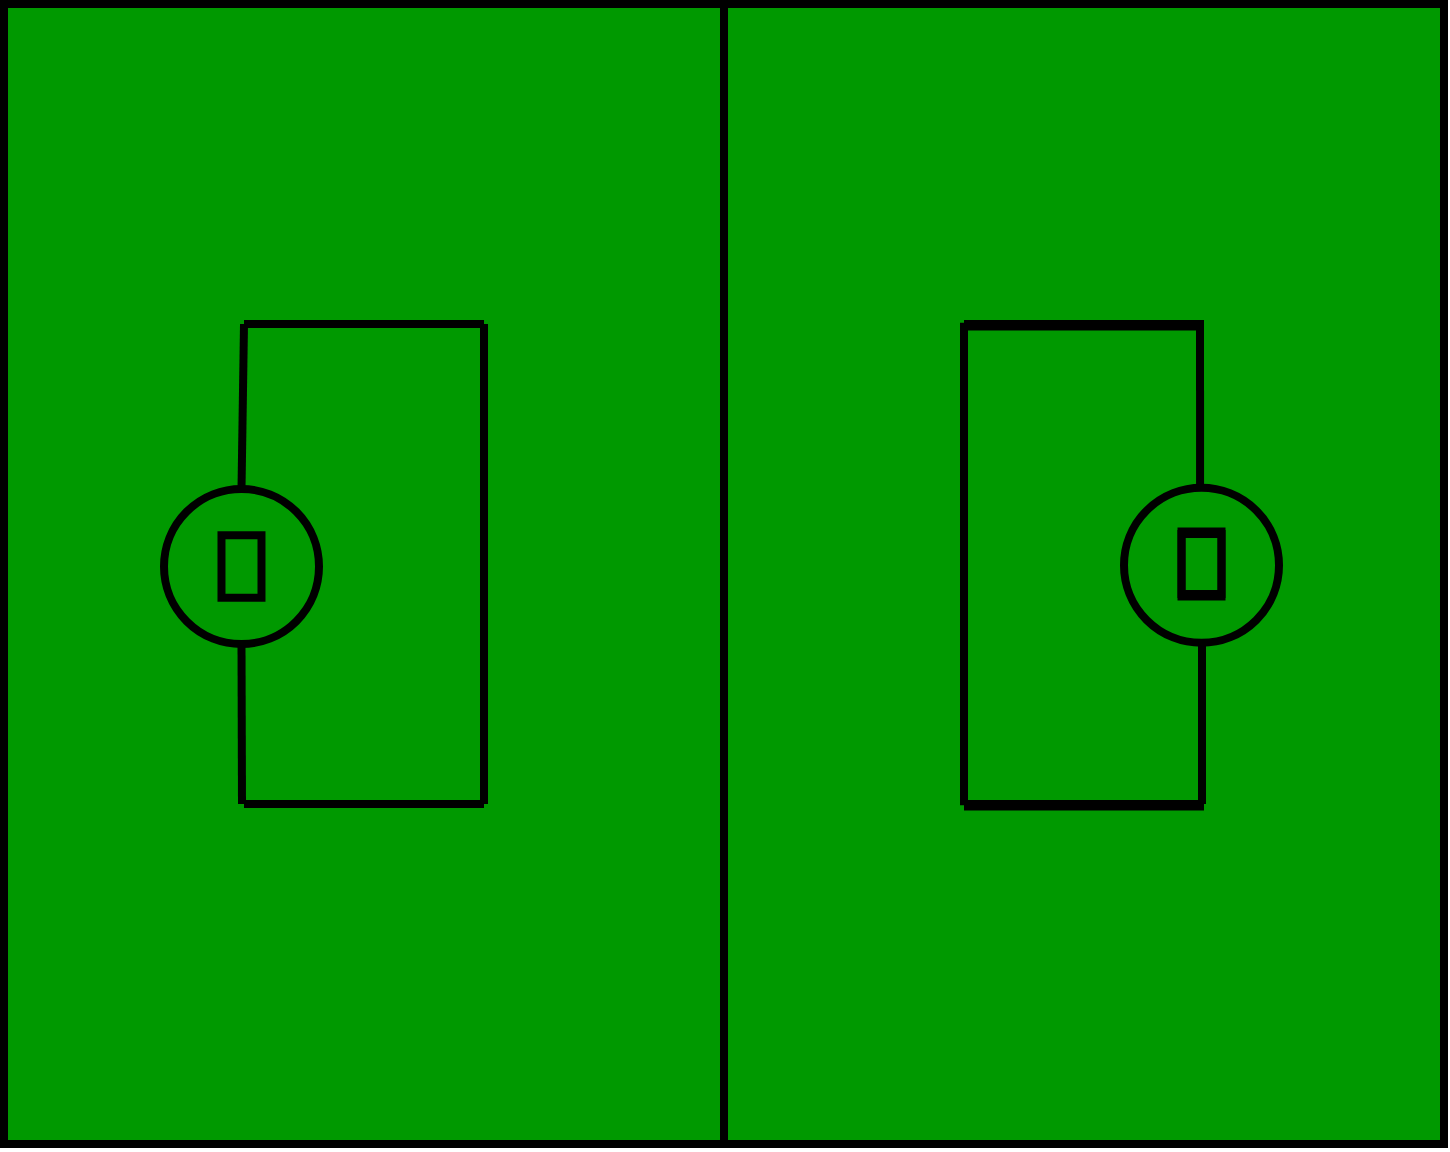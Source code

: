 <mxfile version="17.4.2" type="device"><diagram id="78nwUxNWNc17x-fd525O" name="Page-1"><mxGraphModel dx="1038" dy="745" grid="1" gridSize="10" guides="1" tooltips="1" connect="1" arrows="1" fold="1" page="1" pageScale="1" pageWidth="1100" pageHeight="850" background="none" math="0" shadow="0"><root><mxCell id="0"/><mxCell id="1" parent="0"/><mxCell id="dQrY0FmOF_8DDjTdnyet-2" value="" style="rounded=0;whiteSpace=wrap;html=1;fillColor=#009900;strokeWidth=4;" parent="1" vertex="1"><mxGeometry x="150" y="120" width="720" height="570" as="geometry"/></mxCell><mxCell id="dQrY0FmOF_8DDjTdnyet-4" value="" style="endArrow=none;html=1;rounded=0;startArrow=none;exitX=0.5;exitY=0;exitDx=0;exitDy=0;strokeWidth=4;" parent="1" source="dQrY0FmOF_8DDjTdnyet-17" edge="1"><mxGeometry width="50" height="50" relative="1" as="geometry"><mxPoint x="270" y="370" as="sourcePoint"/><mxPoint x="270" y="280" as="targetPoint"/></mxGeometry></mxCell><mxCell id="dQrY0FmOF_8DDjTdnyet-17" value="" style="ellipse;whiteSpace=wrap;html=1;aspect=fixed;fillColor=none;strokeWidth=4;" parent="1" vertex="1"><mxGeometry x="230" y="362.5" width="77.5" height="77.5" as="geometry"/></mxCell><mxCell id="dQrY0FmOF_8DDjTdnyet-19" value="" style="endArrow=none;html=1;rounded=0;entryX=0.5;entryY=1;entryDx=0;entryDy=0;strokeWidth=4;" parent="1" target="dQrY0FmOF_8DDjTdnyet-17" edge="1"><mxGeometry width="50" height="50" relative="1" as="geometry"><mxPoint x="269" y="520" as="sourcePoint"/><mxPoint x="270" y="430" as="targetPoint"/></mxGeometry></mxCell><mxCell id="dQrY0FmOF_8DDjTdnyet-20" value="" style="ellipse;whiteSpace=wrap;html=1;aspect=fixed;fillColor=none;strokeWidth=4;" parent="1" vertex="1"><mxGeometry x="710" y="361.88" width="77.5" height="77.5" as="geometry"/></mxCell><mxCell id="dQrY0FmOF_8DDjTdnyet-23" value="" style="endArrow=none;html=1;rounded=0;strokeWidth=4;" parent="1" edge="1"><mxGeometry width="50" height="50" relative="1" as="geometry"><mxPoint x="270" y="280" as="sourcePoint"/><mxPoint x="390" y="280" as="targetPoint"/></mxGeometry></mxCell><mxCell id="dQrY0FmOF_8DDjTdnyet-24" value="" style="endArrow=none;html=1;rounded=0;strokeWidth=4;" parent="1" edge="1"><mxGeometry width="50" height="50" relative="1" as="geometry"><mxPoint x="270" y="520" as="sourcePoint"/><mxPoint x="390" y="520" as="targetPoint"/></mxGeometry></mxCell><mxCell id="dQrY0FmOF_8DDjTdnyet-25" value="" style="endArrow=none;html=1;rounded=0;strokeWidth=4;" parent="1" edge="1"><mxGeometry width="50" height="50" relative="1" as="geometry"><mxPoint x="390" y="280" as="sourcePoint"/><mxPoint x="390" y="520" as="targetPoint"/></mxGeometry></mxCell><mxCell id="dQrY0FmOF_8DDjTdnyet-26" value="" style="endArrow=none;html=1;rounded=0;strokeWidth=4;exitX=0.5;exitY=0;exitDx=0;exitDy=0;" parent="1" source="dQrY0FmOF_8DDjTdnyet-2" edge="1"><mxGeometry width="50" height="50" relative="1" as="geometry"><mxPoint x="510" y="40" as="sourcePoint"/><mxPoint x="510" y="690" as="targetPoint"/></mxGeometry></mxCell><mxCell id="dQrY0FmOF_8DDjTdnyet-32" value="" style="endArrow=none;html=1;rounded=0;strokeWidth=4;" parent="1" edge="1"><mxGeometry width="50" height="50" relative="1" as="geometry"><mxPoint x="630" y="281.29" as="sourcePoint"/><mxPoint x="750.0" y="281.29" as="targetPoint"/></mxGeometry></mxCell><mxCell id="dQrY0FmOF_8DDjTdnyet-33" value="" style="endArrow=none;html=1;rounded=0;strokeWidth=4;" parent="1" edge="1"><mxGeometry width="50" height="50" relative="1" as="geometry"><mxPoint x="630" y="521.29" as="sourcePoint"/><mxPoint x="750.0" y="521.29" as="targetPoint"/></mxGeometry></mxCell><mxCell id="dQrY0FmOF_8DDjTdnyet-34" value="" style="endArrow=none;html=1;rounded=0;strokeWidth=4;" parent="1" edge="1"><mxGeometry width="50" height="50" relative="1" as="geometry"><mxPoint x="630.0" y="280.63" as="sourcePoint"/><mxPoint x="630.0" y="520.63" as="targetPoint"/></mxGeometry></mxCell><mxCell id="dQrY0FmOF_8DDjTdnyet-35" value="" style="rounded=0;whiteSpace=wrap;html=1;fillColor=none;rotation=90;strokeWidth=4;" parent="1" vertex="1"><mxGeometry x="253.12" y="391.25" width="31.25" height="20" as="geometry"/></mxCell><mxCell id="dQrY0FmOF_8DDjTdnyet-36" value="" style="rounded=0;whiteSpace=wrap;html=1;fillColor=none;rotation=90;strokeWidth=4;" parent="1" vertex="1"><mxGeometry x="733.13" y="390.63" width="31.25" height="20" as="geometry"/></mxCell><mxCell id="dQrY0FmOF_8DDjTdnyet-52" value="" style="endArrow=none;html=1;rounded=0;startArrow=none;strokeWidth=4;" parent="1" edge="1"><mxGeometry width="50" height="50" relative="1" as="geometry"><mxPoint x="748.04" y="361.88" as="sourcePoint"/><mxPoint x="748" y="280" as="targetPoint"/></mxGeometry></mxCell><mxCell id="dQrY0FmOF_8DDjTdnyet-53" value="" style="endArrow=none;html=1;rounded=0;strokeWidth=4;" parent="1" edge="1"><mxGeometry width="50" height="50" relative="1" as="geometry"><mxPoint x="749" y="520" as="sourcePoint"/><mxPoint x="749" y="439.38" as="targetPoint"/></mxGeometry></mxCell><mxCell id="dQrY0FmOF_8DDjTdnyet-54" value="" style="rounded=0;whiteSpace=wrap;html=1;fillColor=none;rotation=90;strokeWidth=4;" parent="1" vertex="1"><mxGeometry x="733.13" y="389.38" width="31.25" height="20" as="geometry"/></mxCell><mxCell id="dQrY0FmOF_8DDjTdnyet-55" value="" style="endArrow=none;html=1;rounded=0;strokeWidth=4;" parent="1" edge="1"><mxGeometry width="50" height="50" relative="1" as="geometry"><mxPoint x="630.0" y="279.38" as="sourcePoint"/><mxPoint x="630.0" y="519.38" as="targetPoint"/></mxGeometry></mxCell><mxCell id="dQrY0FmOF_8DDjTdnyet-56" value="" style="endArrow=none;html=1;rounded=0;strokeWidth=4;" parent="1" edge="1"><mxGeometry width="50" height="50" relative="1" as="geometry"><mxPoint x="630" y="280.04" as="sourcePoint"/><mxPoint x="750.0" y="280.04" as="targetPoint"/></mxGeometry></mxCell><mxCell id="dQrY0FmOF_8DDjTdnyet-57" value="" style="endArrow=none;html=1;rounded=0;strokeWidth=4;" parent="1" edge="1"><mxGeometry width="50" height="50" relative="1" as="geometry"><mxPoint x="630" y="520.04" as="sourcePoint"/><mxPoint x="750.0" y="520.04" as="targetPoint"/></mxGeometry></mxCell></root></mxGraphModel></diagram></mxfile>